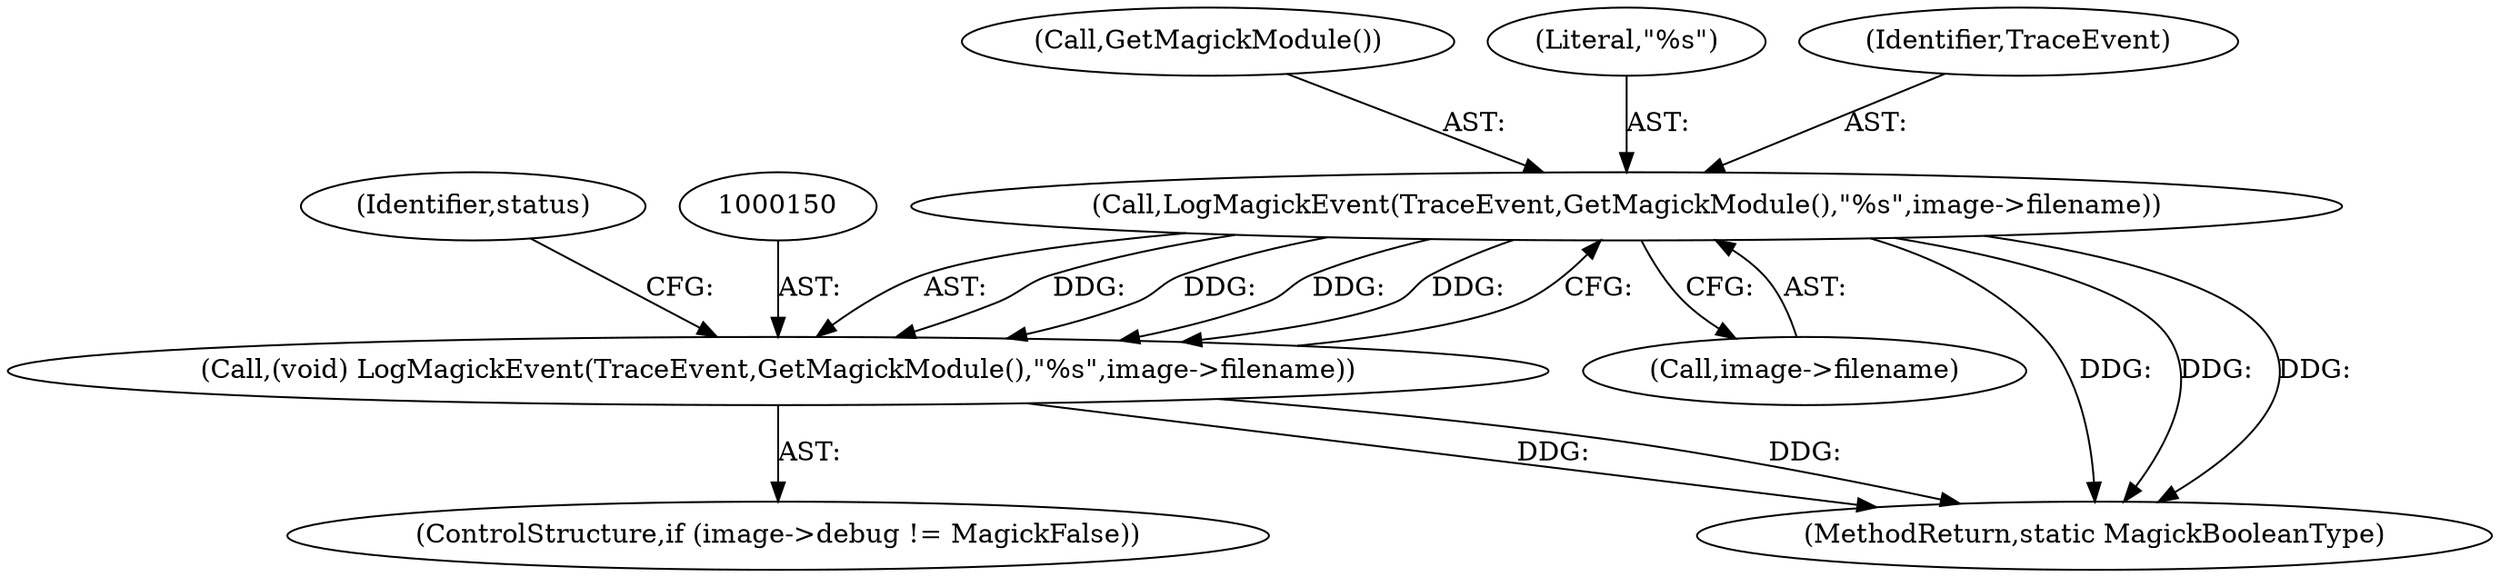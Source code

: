 digraph "0_ImageMagick_10b3823a7619ed22d42764733eb052c4159bc8c1@pointer" {
"1000151" [label="(Call,LogMagickEvent(TraceEvent,GetMagickModule(),\"%s\",image->filename))"];
"1000149" [label="(Call,(void) LogMagickEvent(TraceEvent,GetMagickModule(),\"%s\",image->filename))"];
"1000149" [label="(Call,(void) LogMagickEvent(TraceEvent,GetMagickModule(),\"%s\",image->filename))"];
"1000153" [label="(Call,GetMagickModule())"];
"1000154" [label="(Literal,\"%s\")"];
"1000152" [label="(Identifier,TraceEvent)"];
"1000155" [label="(Call,image->filename)"];
"1000151" [label="(Call,LogMagickEvent(TraceEvent,GetMagickModule(),\"%s\",image->filename))"];
"1000561" [label="(MethodReturn,static MagickBooleanType)"];
"1000159" [label="(Identifier,status)"];
"1000143" [label="(ControlStructure,if (image->debug != MagickFalse))"];
"1000151" -> "1000149"  [label="AST: "];
"1000151" -> "1000155"  [label="CFG: "];
"1000152" -> "1000151"  [label="AST: "];
"1000153" -> "1000151"  [label="AST: "];
"1000154" -> "1000151"  [label="AST: "];
"1000155" -> "1000151"  [label="AST: "];
"1000149" -> "1000151"  [label="CFG: "];
"1000151" -> "1000561"  [label="DDG: "];
"1000151" -> "1000561"  [label="DDG: "];
"1000151" -> "1000561"  [label="DDG: "];
"1000151" -> "1000149"  [label="DDG: "];
"1000151" -> "1000149"  [label="DDG: "];
"1000151" -> "1000149"  [label="DDG: "];
"1000151" -> "1000149"  [label="DDG: "];
"1000149" -> "1000143"  [label="AST: "];
"1000150" -> "1000149"  [label="AST: "];
"1000159" -> "1000149"  [label="CFG: "];
"1000149" -> "1000561"  [label="DDG: "];
"1000149" -> "1000561"  [label="DDG: "];
}
